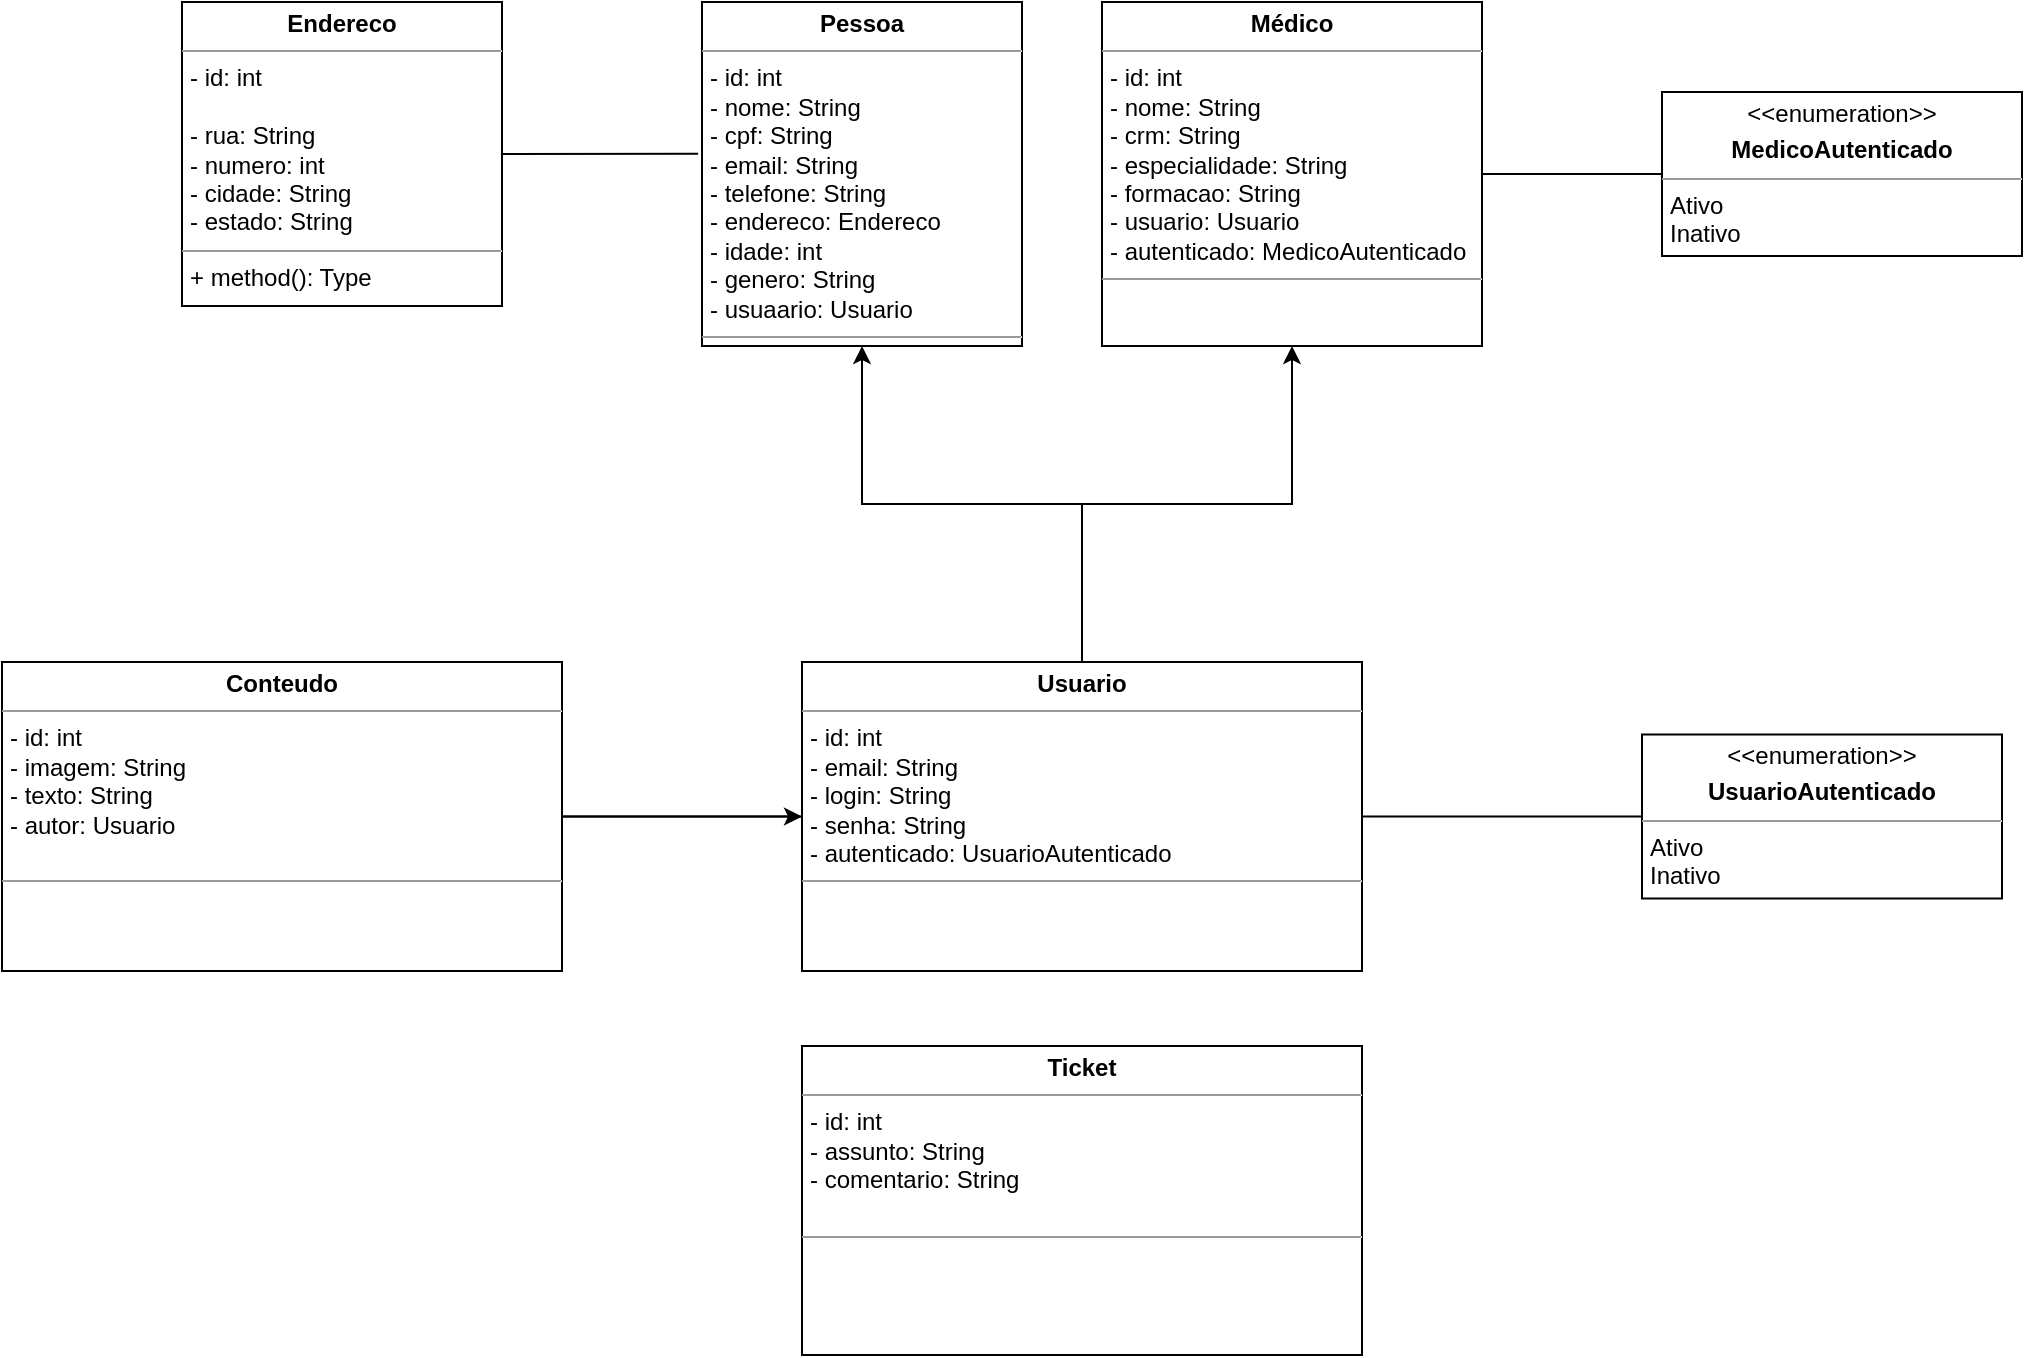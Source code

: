 <mxfile>
    <diagram name="Page-1" id="yt3PbTazscbh1tUFibb1">
        <mxGraphModel dx="1166" dy="779" grid="1" gridSize="10" guides="1" tooltips="1" connect="1" arrows="1" fold="1" page="1" pageScale="1" pageWidth="827" pageHeight="1169" math="0" shadow="0">
            <root>
                <mxCell id="0"/>
                <mxCell id="1" parent="0"/>
                <mxCell id="-G2sGJ_zJt7v68Gyz7FN-1" style="edgeStyle=orthogonalEdgeStyle;rounded=0;orthogonalLoop=1;jettySize=auto;html=1;entryX=0.5;entryY=1;entryDx=0;entryDy=0;" parent="1" source="jTrTciQwMnOm1P-j4nJb-38" target="jTrTciQwMnOm1P-j4nJb-55" edge="1">
                    <mxGeometry relative="1" as="geometry"/>
                </mxCell>
                <mxCell id="yAOiADxSKjFgD-hoyCH_-4" style="edgeStyle=orthogonalEdgeStyle;rounded=0;orthogonalLoop=1;jettySize=auto;html=1;entryX=0.5;entryY=1;entryDx=0;entryDy=0;" parent="1" source="jTrTciQwMnOm1P-j4nJb-38" target="yAOiADxSKjFgD-hoyCH_-1" edge="1">
                    <mxGeometry relative="1" as="geometry"/>
                </mxCell>
                <mxCell id="jTrTciQwMnOm1P-j4nJb-38" value="&lt;p style=&quot;margin:0px;margin-top:4px;text-align:center;&quot;&gt;&lt;b&gt;Usuario&lt;/b&gt;&lt;/p&gt;&lt;hr size=&quot;1&quot;&gt;&lt;p style=&quot;margin:0px;margin-left:4px;&quot;&gt;&lt;span style=&quot;background-color: initial;&quot;&gt;- id: int&lt;/span&gt;&lt;br&gt;&lt;/p&gt;&lt;p style=&quot;margin:0px;margin-left:4px;&quot;&gt;&lt;span style=&quot;background-color: initial;&quot;&gt;- email: String&lt;/span&gt;&lt;/p&gt;&lt;p style=&quot;margin:0px;margin-left:4px;&quot;&gt;- login: String&lt;/p&gt;&lt;p style=&quot;margin:0px;margin-left:4px;&quot;&gt;- senha: String&lt;/p&gt;&lt;p style=&quot;margin:0px;margin-left:4px;&quot;&gt;- autenticado: UsuarioAutenticado&lt;/p&gt;&lt;hr size=&quot;1&quot;&gt;&lt;p style=&quot;margin:0px;margin-left:4px;&quot;&gt;&lt;br&gt;&lt;/p&gt;" style="verticalAlign=top;align=left;overflow=fill;fontSize=12;fontFamily=Helvetica;html=1;whiteSpace=wrap;" parent="1" vertex="1">
                    <mxGeometry x="590" y="408" width="280" height="154.5" as="geometry"/>
                </mxCell>
                <mxCell id="jTrTciQwMnOm1P-j4nJb-55" value="&lt;p style=&quot;margin:0px;margin-top:4px;text-align:center;&quot;&gt;&lt;b&gt;Pessoa&lt;/b&gt;&lt;/p&gt;&lt;hr size=&quot;1&quot;&gt;&lt;p style=&quot;border-color: var(--border-color); margin: 0px 0px 0px 4px;&quot;&gt;- id: int&lt;/p&gt;&lt;p style=&quot;border-color: var(--border-color); margin: 0px 0px 0px 4px;&quot;&gt;- nome: String&lt;/p&gt;&lt;p style=&quot;border-color: var(--border-color); margin: 0px 0px 0px 4px;&quot;&gt;- cpf: String&lt;/p&gt;&lt;p style=&quot;border-color: var(--border-color); margin: 0px 0px 0px 4px;&quot;&gt;- email: String&lt;/p&gt;&lt;p style=&quot;border-color: var(--border-color); margin: 0px 0px 0px 4px;&quot;&gt;- telefone: String&lt;/p&gt;&lt;p style=&quot;border-color: var(--border-color); margin: 0px 0px 0px 4px;&quot;&gt;- endereco: Endereco&lt;/p&gt;&lt;p style=&quot;border-color: var(--border-color); margin: 0px 0px 0px 4px;&quot;&gt;- idade: int&lt;/p&gt;&lt;p style=&quot;border-color: var(--border-color); margin: 0px 0px 0px 4px;&quot;&gt;- genero: String&lt;/p&gt;&lt;p style=&quot;border-color: var(--border-color); margin: 0px 0px 0px 4px;&quot;&gt;- usuaario: Usuario&lt;/p&gt;&lt;hr size=&quot;1&quot;&gt;&lt;p style=&quot;margin:0px;margin-left:4px;&quot;&gt;&lt;br&gt;&lt;/p&gt;" style="verticalAlign=top;align=left;overflow=fill;fontSize=12;fontFamily=Helvetica;html=1;whiteSpace=wrap;" parent="1" vertex="1">
                    <mxGeometry x="540" y="78" width="160" height="172" as="geometry"/>
                </mxCell>
                <mxCell id="yAOiADxSKjFgD-hoyCH_-11" style="edgeStyle=orthogonalEdgeStyle;rounded=0;orthogonalLoop=1;jettySize=auto;html=1;" parent="1" source="v7zKxzkplhhZSqEb4Fmy-1" target="jTrTciQwMnOm1P-j4nJb-38" edge="1">
                    <mxGeometry relative="1" as="geometry"/>
                </mxCell>
                <mxCell id="v7zKxzkplhhZSqEb4Fmy-1" value="&lt;p style=&quot;margin:0px;margin-top:4px;text-align:center;&quot;&gt;&lt;b&gt;Conteudo&lt;/b&gt;&lt;/p&gt;&lt;hr size=&quot;1&quot;&gt;&lt;p style=&quot;margin:0px;margin-left:4px;&quot;&gt;- id: int&lt;/p&gt;&lt;p style=&quot;margin:0px;margin-left:4px;&quot;&gt;- imagem: String&lt;/p&gt;&lt;p style=&quot;margin:0px;margin-left:4px;&quot;&gt;- texto: String&lt;/p&gt;&lt;p style=&quot;margin:0px;margin-left:4px;&quot;&gt;- autor: Usuario&lt;/p&gt;&lt;p style=&quot;margin:0px;margin-left:4px;&quot;&gt;&lt;br&gt;&lt;/p&gt;&lt;hr size=&quot;1&quot;&gt;&lt;p style=&quot;margin:0px;margin-left:4px;&quot;&gt;&lt;br&gt;&lt;/p&gt;" style="verticalAlign=top;align=left;overflow=fill;fontSize=12;fontFamily=Helvetica;html=1;whiteSpace=wrap;" parent="1" vertex="1">
                    <mxGeometry x="190" y="408" width="280" height="154.5" as="geometry"/>
                </mxCell>
                <mxCell id="yAOiADxSKjFgD-hoyCH_-1" value="&lt;p style=&quot;margin:0px;margin-top:4px;text-align:center;&quot;&gt;&lt;b&gt;Médico&lt;/b&gt;&lt;/p&gt;&lt;hr size=&quot;1&quot;&gt;&lt;p style=&quot;border-color: var(--border-color); margin: 0px 0px 0px 4px;&quot;&gt;- id: int&lt;/p&gt;&lt;p style=&quot;border-color: var(--border-color); margin: 0px 0px 0px 4px;&quot;&gt;- nome: String&lt;/p&gt;&lt;p style=&quot;border-color: var(--border-color); margin: 0px 0px 0px 4px;&quot;&gt;- crm: String&lt;br&gt;&lt;/p&gt;&lt;p style=&quot;border-color: var(--border-color); margin: 0px 0px 0px 4px;&quot;&gt;- especialidade: String&lt;/p&gt;&lt;p style=&quot;border-color: var(--border-color); margin: 0px 0px 0px 4px;&quot;&gt;- formacao: String&lt;/p&gt;&lt;p style=&quot;border-color: var(--border-color); margin: 0px 0px 0px 4px;&quot;&gt;- usuario: Usuario&lt;/p&gt;&lt;p style=&quot;border-color: var(--border-color); margin: 0px 0px 0px 4px;&quot;&gt;- autenticado: MedicoAutenticado&lt;/p&gt;&lt;hr size=&quot;1&quot;&gt;&lt;p style=&quot;margin:0px;margin-left:4px;&quot;&gt;&lt;br&gt;&lt;/p&gt;" style="verticalAlign=top;align=left;overflow=fill;fontSize=12;fontFamily=Helvetica;html=1;whiteSpace=wrap;" parent="1" vertex="1">
                    <mxGeometry x="740" y="78" width="190" height="172" as="geometry"/>
                </mxCell>
                <mxCell id="yAOiADxSKjFgD-hoyCH_-2" value="&lt;p style=&quot;margin:0px;margin-top:4px;text-align:center;&quot;&gt;&lt;b&gt;Endereco&lt;/b&gt;&lt;/p&gt;&lt;hr size=&quot;1&quot;&gt;&lt;p style=&quot;border-color: var(--border-color); margin: 0px 0px 0px 4px;&quot;&gt;- id: int&lt;/p&gt;&lt;div&gt;&lt;br&gt;&lt;/div&gt;&lt;p style=&quot;margin:0px;margin-left:4px;&quot;&gt;- rua: String&lt;br&gt;&lt;/p&gt;&lt;p style=&quot;margin:0px;margin-left:4px;&quot;&gt;- numero: int&lt;/p&gt;&lt;p style=&quot;margin:0px;margin-left:4px;&quot;&gt;- cidade: String&lt;/p&gt;&lt;p style=&quot;margin:0px;margin-left:4px;&quot;&gt;- estado: String&lt;/p&gt;&lt;hr size=&quot;1&quot;&gt;&lt;p style=&quot;margin:0px;margin-left:4px;&quot;&gt;+ method(): Type&lt;/p&gt;" style="verticalAlign=top;align=left;overflow=fill;fontSize=12;fontFamily=Helvetica;html=1;whiteSpace=wrap;" parent="1" vertex="1">
                    <mxGeometry x="280" y="78" width="160" height="152" as="geometry"/>
                </mxCell>
                <mxCell id="yAOiADxSKjFgD-hoyCH_-5" value="" style="endArrow=none;html=1;rounded=0;entryX=1;entryY=0.5;entryDx=0;entryDy=0;exitX=-0.012;exitY=0.441;exitDx=0;exitDy=0;exitPerimeter=0;" parent="1" source="jTrTciQwMnOm1P-j4nJb-55" target="yAOiADxSKjFgD-hoyCH_-2" edge="1">
                    <mxGeometry width="50" height="50" relative="1" as="geometry">
                        <mxPoint x="800" y="448" as="sourcePoint"/>
                        <mxPoint x="850" y="398" as="targetPoint"/>
                    </mxGeometry>
                </mxCell>
                <mxCell id="yAOiADxSKjFgD-hoyCH_-6" value="&lt;p style=&quot;margin:0px;margin-top:4px;text-align:center;&quot;&gt;&amp;lt;&amp;lt;enumeration&amp;gt;&amp;gt;&lt;/p&gt;&lt;p style=&quot;margin:0px;margin-top:4px;text-align:center;&quot;&gt;&lt;b&gt;MedicoAutenticado&lt;/b&gt;&lt;/p&gt;&lt;hr size=&quot;1&quot;&gt;&lt;p style=&quot;margin:0px;margin-left:4px;&quot;&gt;Ativo&lt;/p&gt;&lt;p style=&quot;margin:0px;margin-left:4px;&quot;&gt;Inativo&lt;/p&gt;" style="verticalAlign=top;align=left;overflow=fill;fontSize=12;fontFamily=Helvetica;html=1;whiteSpace=wrap;" parent="1" vertex="1">
                    <mxGeometry x="1020" y="123" width="180" height="82" as="geometry"/>
                </mxCell>
                <mxCell id="yAOiADxSKjFgD-hoyCH_-8" value="&lt;p style=&quot;margin:0px;margin-top:4px;text-align:center;&quot;&gt;&amp;lt;&amp;lt;enumeration&amp;gt;&amp;gt;&lt;/p&gt;&lt;p style=&quot;margin:0px;margin-top:4px;text-align:center;&quot;&gt;&lt;b&gt;UsuarioAutenticado&lt;/b&gt;&lt;/p&gt;&lt;hr size=&quot;1&quot;&gt;&lt;p style=&quot;margin:0px;margin-left:4px;&quot;&gt;Ativo&lt;/p&gt;&lt;p style=&quot;margin:0px;margin-left:4px;&quot;&gt;Inativo&lt;/p&gt;" style="verticalAlign=top;align=left;overflow=fill;fontSize=12;fontFamily=Helvetica;html=1;whiteSpace=wrap;" parent="1" vertex="1">
                    <mxGeometry x="1010" y="444.25" width="180" height="82" as="geometry"/>
                </mxCell>
                <mxCell id="yAOiADxSKjFgD-hoyCH_-9" value="" style="endArrow=none;html=1;rounded=0;entryX=1;entryY=0.5;entryDx=0;entryDy=0;exitX=0;exitY=0.5;exitDx=0;exitDy=0;" parent="1" source="jTrTciQwMnOm1P-j4nJb-38" target="v7zKxzkplhhZSqEb4Fmy-1" edge="1">
                    <mxGeometry width="50" height="50" relative="1" as="geometry">
                        <mxPoint x="568" y="483.75" as="sourcePoint"/>
                        <mxPoint x="470" y="483.75" as="targetPoint"/>
                    </mxGeometry>
                </mxCell>
                <mxCell id="yAOiADxSKjFgD-hoyCH_-10" value="" style="endArrow=none;html=1;rounded=0;entryX=1;entryY=0.5;entryDx=0;entryDy=0;exitX=0;exitY=0.5;exitDx=0;exitDy=0;" parent="1" source="yAOiADxSKjFgD-hoyCH_-8" target="jTrTciQwMnOm1P-j4nJb-38" edge="1">
                    <mxGeometry width="50" height="50" relative="1" as="geometry">
                        <mxPoint x="600" y="494" as="sourcePoint"/>
                        <mxPoint x="480" y="494" as="targetPoint"/>
                    </mxGeometry>
                </mxCell>
                <mxCell id="yAOiADxSKjFgD-hoyCH_-12" value="" style="endArrow=none;html=1;rounded=0;entryX=1;entryY=0.5;entryDx=0;entryDy=0;exitX=0;exitY=0.5;exitDx=0;exitDy=0;" parent="1" source="yAOiADxSKjFgD-hoyCH_-6" target="yAOiADxSKjFgD-hoyCH_-1" edge="1">
                    <mxGeometry width="50" height="50" relative="1" as="geometry">
                        <mxPoint x="610" y="504" as="sourcePoint"/>
                        <mxPoint x="490" y="504" as="targetPoint"/>
                    </mxGeometry>
                </mxCell>
                <mxCell id="S1jSm30WDXMHJP7JFNrY-1" value="&lt;p style=&quot;margin:0px;margin-top:4px;text-align:center;&quot;&gt;&lt;b&gt;Ticket&lt;/b&gt;&lt;/p&gt;&lt;hr size=&quot;1&quot;&gt;&lt;p style=&quot;margin:0px;margin-left:4px;&quot;&gt;- id: int&lt;/p&gt;&lt;p style=&quot;margin:0px;margin-left:4px;&quot;&gt;- assunto: String&lt;/p&gt;&lt;p style=&quot;margin:0px;margin-left:4px;&quot;&gt;- comentario: String&lt;/p&gt;&lt;p style=&quot;margin:0px;margin-left:4px;&quot;&gt;&lt;br&gt;&lt;/p&gt;&lt;hr size=&quot;1&quot;&gt;&lt;p style=&quot;margin:0px;margin-left:4px;&quot;&gt;&lt;br&gt;&lt;/p&gt;" style="verticalAlign=top;align=left;overflow=fill;fontSize=12;fontFamily=Helvetica;html=1;whiteSpace=wrap;" parent="1" vertex="1">
                    <mxGeometry x="590" y="600" width="280" height="154.5" as="geometry"/>
                </mxCell>
            </root>
        </mxGraphModel>
    </diagram>
</mxfile>
